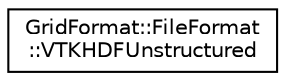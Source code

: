 digraph "Graphical Class Hierarchy"
{
 // LATEX_PDF_SIZE
  edge [fontname="Helvetica",fontsize="10",labelfontname="Helvetica",labelfontsize="10"];
  node [fontname="Helvetica",fontsize="10",shape=record];
  rankdir="LR";
  Node0 [label="GridFormat::FileFormat\l::VTKHDFUnstructured",height=0.2,width=0.4,color="black", fillcolor="white", style="filled",URL="$structGridFormat_1_1FileFormat_1_1VTKHDFUnstructured.html",tooltip="Selector for the vtk-hdf file format for unstructured grids. For more information,..."];
}
